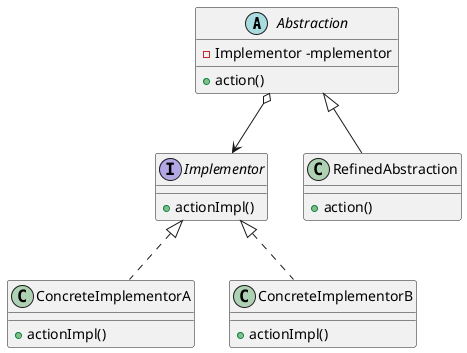 @startuml

abstract class Abstraction {
-Implementor -mplementor
+action()
}

interface Implementor {
+actionImpl()
}

class ConcreteImplementorA{
+actionImpl()
}

class ConcreteImplementorB{
+actionImpl()
}

class RefinedAbstraction{
+action()
}

Implementor <|.. ConcreteImplementorA
Implementor <|.. ConcreteImplementorB
Abstraction <|-- RefinedAbstraction
Abstraction o--> Implementor

@enduml

http://www.plantuml.com/plantuml/png/bT31oi8m30VmUvwYHqMo9n3PvichRz2low3Gfj9cf-cxgrGnWmb-jpRyuFzFsY8sonG3WFqhagqJuu8jnNIlhqziPi1Jl0IAn9AomSyRTfLijd03y2oKH-l8Q3w_qNDOOOqu9dQPX1Jk_eFxh_XCesSQr0xpigdkjxyspMgNdrGFAkMX45VI5mRneEy3q18FKmnt